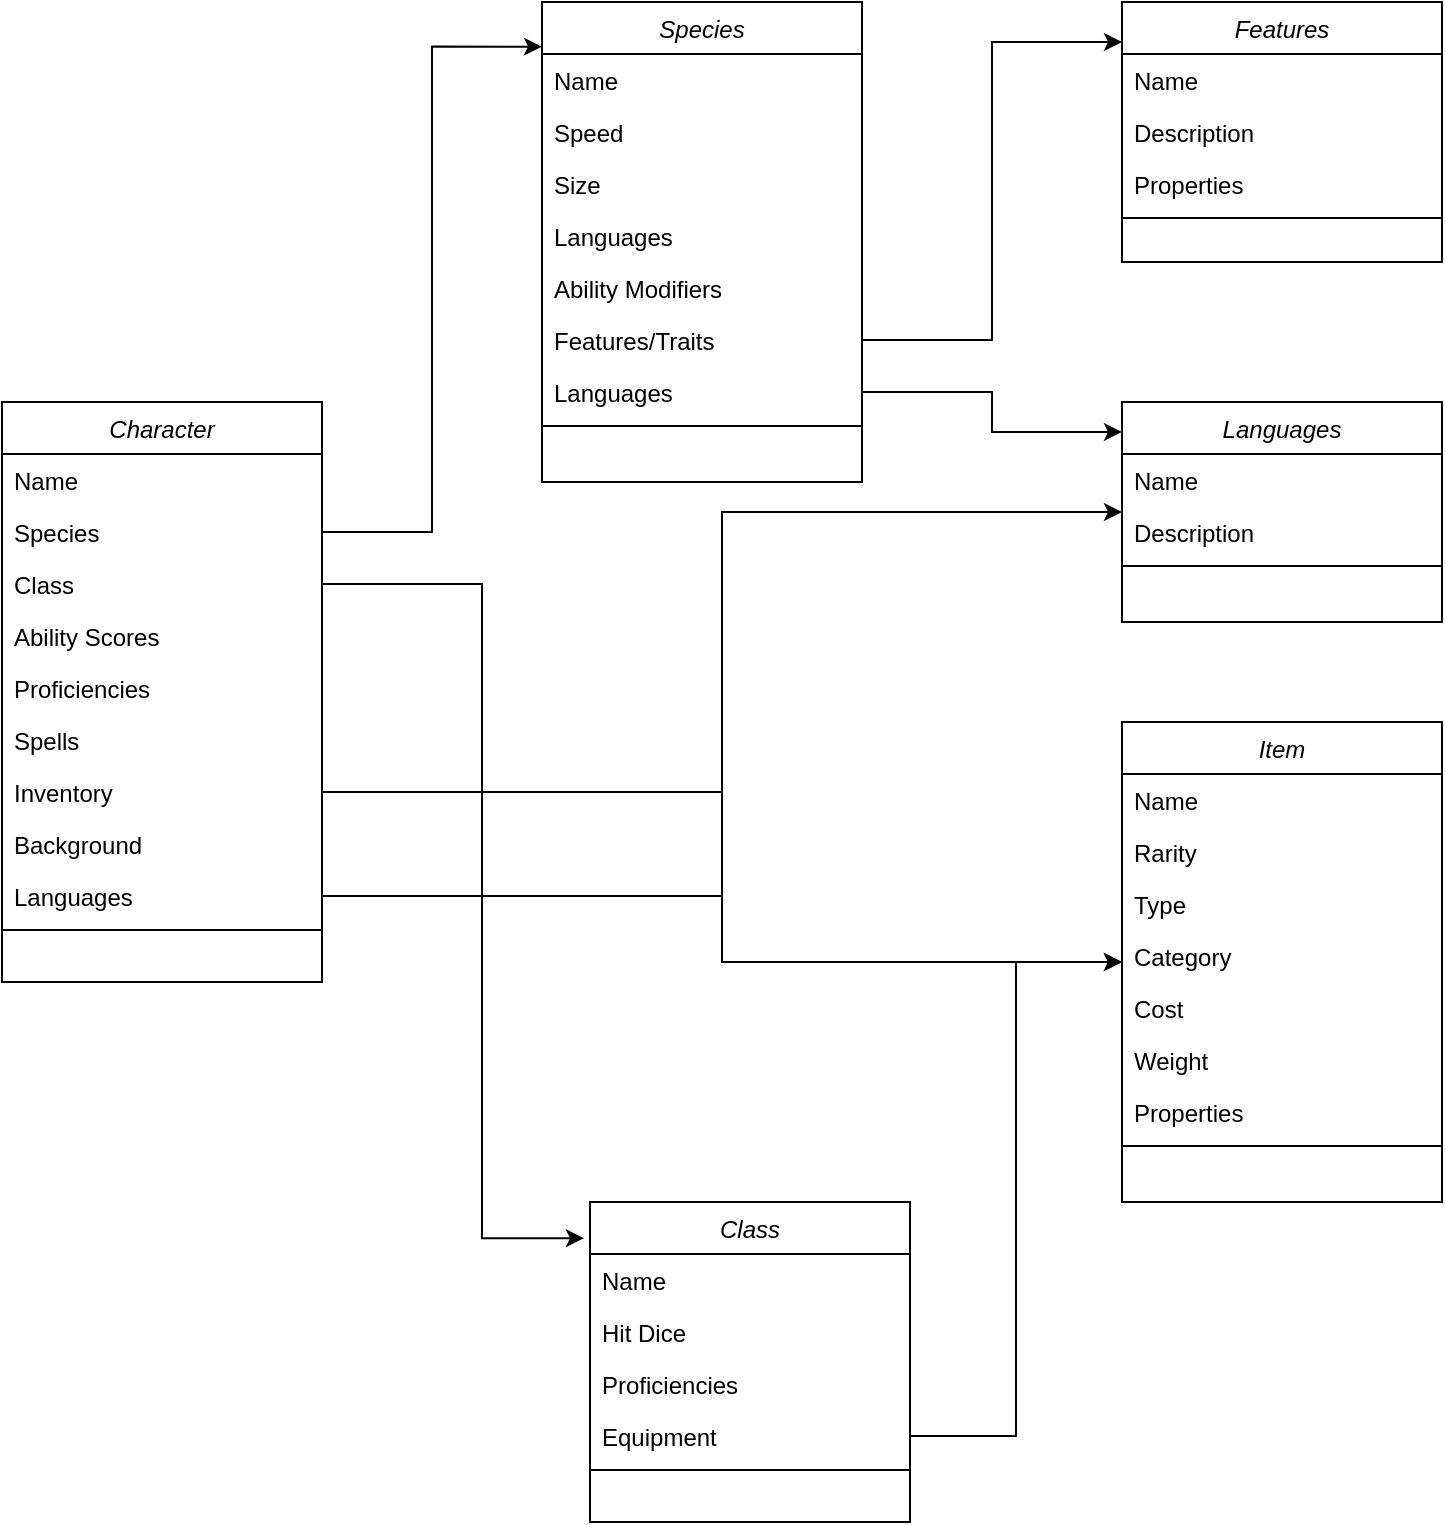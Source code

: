 <mxfile version="24.6.3" type="device">
  <diagram id="C5RBs43oDa-KdzZeNtuy" name="Page-1">
    <mxGraphModel dx="1434" dy="772" grid="1" gridSize="10" guides="1" tooltips="1" connect="1" arrows="1" fold="1" page="1" pageScale="1" pageWidth="827" pageHeight="1169" math="0" shadow="0">
      <root>
        <mxCell id="WIyWlLk6GJQsqaUBKTNV-0" />
        <mxCell id="WIyWlLk6GJQsqaUBKTNV-1" parent="WIyWlLk6GJQsqaUBKTNV-0" />
        <mxCell id="zkfFHV4jXpPFQw0GAbJ--0" value="Character" style="swimlane;fontStyle=2;align=center;verticalAlign=top;childLayout=stackLayout;horizontal=1;startSize=26;horizontalStack=0;resizeParent=1;resizeLast=0;collapsible=1;marginBottom=0;rounded=0;shadow=0;strokeWidth=1;" parent="WIyWlLk6GJQsqaUBKTNV-1" vertex="1">
          <mxGeometry x="120" y="480" width="160" height="290" as="geometry">
            <mxRectangle x="230" y="140" width="160" height="26" as="alternateBounds" />
          </mxGeometry>
        </mxCell>
        <mxCell id="zkfFHV4jXpPFQw0GAbJ--1" value="Name" style="text;align=left;verticalAlign=top;spacingLeft=4;spacingRight=4;overflow=hidden;rotatable=0;points=[[0,0.5],[1,0.5]];portConstraint=eastwest;" parent="zkfFHV4jXpPFQw0GAbJ--0" vertex="1">
          <mxGeometry y="26" width="160" height="26" as="geometry" />
        </mxCell>
        <mxCell id="EKusHTLfpIn0is_sULhd-37" value="Species" style="text;align=left;verticalAlign=top;spacingLeft=4;spacingRight=4;overflow=hidden;rotatable=0;points=[[0,0.5],[1,0.5]];portConstraint=eastwest;" vertex="1" parent="zkfFHV4jXpPFQw0GAbJ--0">
          <mxGeometry y="52" width="160" height="26" as="geometry" />
        </mxCell>
        <mxCell id="EKusHTLfpIn0is_sULhd-38" value="Class" style="text;align=left;verticalAlign=top;spacingLeft=4;spacingRight=4;overflow=hidden;rotatable=0;points=[[0,0.5],[1,0.5]];portConstraint=eastwest;" vertex="1" parent="zkfFHV4jXpPFQw0GAbJ--0">
          <mxGeometry y="78" width="160" height="26" as="geometry" />
        </mxCell>
        <mxCell id="EKusHTLfpIn0is_sULhd-39" value="Ability Scores" style="text;align=left;verticalAlign=top;spacingLeft=4;spacingRight=4;overflow=hidden;rotatable=0;points=[[0,0.5],[1,0.5]];portConstraint=eastwest;" vertex="1" parent="zkfFHV4jXpPFQw0GAbJ--0">
          <mxGeometry y="104" width="160" height="26" as="geometry" />
        </mxCell>
        <mxCell id="EKusHTLfpIn0is_sULhd-40" value="Proficiencies" style="text;align=left;verticalAlign=top;spacingLeft=4;spacingRight=4;overflow=hidden;rotatable=0;points=[[0,0.5],[1,0.5]];portConstraint=eastwest;" vertex="1" parent="zkfFHV4jXpPFQw0GAbJ--0">
          <mxGeometry y="130" width="160" height="26" as="geometry" />
        </mxCell>
        <mxCell id="EKusHTLfpIn0is_sULhd-41" value="Spells" style="text;align=left;verticalAlign=top;spacingLeft=4;spacingRight=4;overflow=hidden;rotatable=0;points=[[0,0.5],[1,0.5]];portConstraint=eastwest;" vertex="1" parent="zkfFHV4jXpPFQw0GAbJ--0">
          <mxGeometry y="156" width="160" height="26" as="geometry" />
        </mxCell>
        <mxCell id="EKusHTLfpIn0is_sULhd-42" value="Inventory" style="text;align=left;verticalAlign=top;spacingLeft=4;spacingRight=4;overflow=hidden;rotatable=0;points=[[0,0.5],[1,0.5]];portConstraint=eastwest;" vertex="1" parent="zkfFHV4jXpPFQw0GAbJ--0">
          <mxGeometry y="182" width="160" height="26" as="geometry" />
        </mxCell>
        <mxCell id="EKusHTLfpIn0is_sULhd-43" value="Background" style="text;align=left;verticalAlign=top;spacingLeft=4;spacingRight=4;overflow=hidden;rotatable=0;points=[[0,0.5],[1,0.5]];portConstraint=eastwest;" vertex="1" parent="zkfFHV4jXpPFQw0GAbJ--0">
          <mxGeometry y="208" width="160" height="26" as="geometry" />
        </mxCell>
        <mxCell id="EKusHTLfpIn0is_sULhd-44" value="Languages" style="text;align=left;verticalAlign=top;spacingLeft=4;spacingRight=4;overflow=hidden;rotatable=0;points=[[0,0.5],[1,0.5]];portConstraint=eastwest;" vertex="1" parent="zkfFHV4jXpPFQw0GAbJ--0">
          <mxGeometry y="234" width="160" height="26" as="geometry" />
        </mxCell>
        <mxCell id="zkfFHV4jXpPFQw0GAbJ--4" value="" style="line;html=1;strokeWidth=1;align=left;verticalAlign=middle;spacingTop=-1;spacingLeft=3;spacingRight=3;rotatable=0;labelPosition=right;points=[];portConstraint=eastwest;" parent="zkfFHV4jXpPFQw0GAbJ--0" vertex="1">
          <mxGeometry y="260" width="160" height="8" as="geometry" />
        </mxCell>
        <mxCell id="EKusHTLfpIn0is_sULhd-0" value="Species" style="swimlane;fontStyle=2;align=center;verticalAlign=top;childLayout=stackLayout;horizontal=1;startSize=26;horizontalStack=0;resizeParent=1;resizeLast=0;collapsible=1;marginBottom=0;rounded=0;shadow=0;strokeWidth=1;" vertex="1" parent="WIyWlLk6GJQsqaUBKTNV-1">
          <mxGeometry x="390" y="280" width="160" height="240" as="geometry">
            <mxRectangle x="440" y="480" width="160" height="26" as="alternateBounds" />
          </mxGeometry>
        </mxCell>
        <mxCell id="EKusHTLfpIn0is_sULhd-1" value="Name" style="text;align=left;verticalAlign=top;spacingLeft=4;spacingRight=4;overflow=hidden;rotatable=0;points=[[0,0.5],[1,0.5]];portConstraint=eastwest;" vertex="1" parent="EKusHTLfpIn0is_sULhd-0">
          <mxGeometry y="26" width="160" height="26" as="geometry" />
        </mxCell>
        <mxCell id="EKusHTLfpIn0is_sULhd-9" value="Speed" style="text;align=left;verticalAlign=top;spacingLeft=4;spacingRight=4;overflow=hidden;rotatable=0;points=[[0,0.5],[1,0.5]];portConstraint=eastwest;" vertex="1" parent="EKusHTLfpIn0is_sULhd-0">
          <mxGeometry y="52" width="160" height="26" as="geometry" />
        </mxCell>
        <mxCell id="EKusHTLfpIn0is_sULhd-10" value="Size" style="text;align=left;verticalAlign=top;spacingLeft=4;spacingRight=4;overflow=hidden;rotatable=0;points=[[0,0.5],[1,0.5]];portConstraint=eastwest;" vertex="1" parent="EKusHTLfpIn0is_sULhd-0">
          <mxGeometry y="78" width="160" height="26" as="geometry" />
        </mxCell>
        <mxCell id="EKusHTLfpIn0is_sULhd-11" value="Languages" style="text;align=left;verticalAlign=top;spacingLeft=4;spacingRight=4;overflow=hidden;rotatable=0;points=[[0,0.5],[1,0.5]];portConstraint=eastwest;" vertex="1" parent="EKusHTLfpIn0is_sULhd-0">
          <mxGeometry y="104" width="160" height="26" as="geometry" />
        </mxCell>
        <mxCell id="EKusHTLfpIn0is_sULhd-13" value="Ability Modifiers" style="text;align=left;verticalAlign=top;spacingLeft=4;spacingRight=4;overflow=hidden;rotatable=0;points=[[0,0.5],[1,0.5]];portConstraint=eastwest;" vertex="1" parent="EKusHTLfpIn0is_sULhd-0">
          <mxGeometry y="130" width="160" height="26" as="geometry" />
        </mxCell>
        <mxCell id="EKusHTLfpIn0is_sULhd-14" value="Features/Traits" style="text;align=left;verticalAlign=top;spacingLeft=4;spacingRight=4;overflow=hidden;rotatable=0;points=[[0,0.5],[1,0.5]];portConstraint=eastwest;" vertex="1" parent="EKusHTLfpIn0is_sULhd-0">
          <mxGeometry y="156" width="160" height="26" as="geometry" />
        </mxCell>
        <mxCell id="EKusHTLfpIn0is_sULhd-45" value="Languages" style="text;align=left;verticalAlign=top;spacingLeft=4;spacingRight=4;overflow=hidden;rotatable=0;points=[[0,0.5],[1,0.5]];portConstraint=eastwest;" vertex="1" parent="EKusHTLfpIn0is_sULhd-0">
          <mxGeometry y="182" width="160" height="26" as="geometry" />
        </mxCell>
        <mxCell id="EKusHTLfpIn0is_sULhd-2" value="" style="line;html=1;strokeWidth=1;align=left;verticalAlign=middle;spacingTop=-1;spacingLeft=3;spacingRight=3;rotatable=0;labelPosition=right;points=[];portConstraint=eastwest;" vertex="1" parent="EKusHTLfpIn0is_sULhd-0">
          <mxGeometry y="208" width="160" height="8" as="geometry" />
        </mxCell>
        <mxCell id="EKusHTLfpIn0is_sULhd-3" value="Class" style="swimlane;fontStyle=2;align=center;verticalAlign=top;childLayout=stackLayout;horizontal=1;startSize=26;horizontalStack=0;resizeParent=1;resizeLast=0;collapsible=1;marginBottom=0;rounded=0;shadow=0;strokeWidth=1;" vertex="1" parent="WIyWlLk6GJQsqaUBKTNV-1">
          <mxGeometry x="414" y="880" width="160" height="160" as="geometry">
            <mxRectangle x="414" y="880" width="160" height="26" as="alternateBounds" />
          </mxGeometry>
        </mxCell>
        <mxCell id="EKusHTLfpIn0is_sULhd-4" value="Name" style="text;align=left;verticalAlign=top;spacingLeft=4;spacingRight=4;overflow=hidden;rotatable=0;points=[[0,0.5],[1,0.5]];portConstraint=eastwest;" vertex="1" parent="EKusHTLfpIn0is_sULhd-3">
          <mxGeometry y="26" width="160" height="26" as="geometry" />
        </mxCell>
        <mxCell id="EKusHTLfpIn0is_sULhd-34" value="Hit Dice" style="text;align=left;verticalAlign=top;spacingLeft=4;spacingRight=4;overflow=hidden;rotatable=0;points=[[0,0.5],[1,0.5]];portConstraint=eastwest;" vertex="1" parent="EKusHTLfpIn0is_sULhd-3">
          <mxGeometry y="52" width="160" height="26" as="geometry" />
        </mxCell>
        <mxCell id="EKusHTLfpIn0is_sULhd-35" value="Proficiencies" style="text;align=left;verticalAlign=top;spacingLeft=4;spacingRight=4;overflow=hidden;rotatable=0;points=[[0,0.5],[1,0.5]];portConstraint=eastwest;" vertex="1" parent="EKusHTLfpIn0is_sULhd-3">
          <mxGeometry y="78" width="160" height="26" as="geometry" />
        </mxCell>
        <mxCell id="EKusHTLfpIn0is_sULhd-36" value="Equipment" style="text;align=left;verticalAlign=top;spacingLeft=4;spacingRight=4;overflow=hidden;rotatable=0;points=[[0,0.5],[1,0.5]];portConstraint=eastwest;" vertex="1" parent="EKusHTLfpIn0is_sULhd-3">
          <mxGeometry y="104" width="160" height="26" as="geometry" />
        </mxCell>
        <mxCell id="EKusHTLfpIn0is_sULhd-5" value="" style="line;html=1;strokeWidth=1;align=left;verticalAlign=middle;spacingTop=-1;spacingLeft=3;spacingRight=3;rotatable=0;labelPosition=right;points=[];portConstraint=eastwest;" vertex="1" parent="EKusHTLfpIn0is_sULhd-3">
          <mxGeometry y="130" width="160" height="8" as="geometry" />
        </mxCell>
        <mxCell id="EKusHTLfpIn0is_sULhd-6" value="Item" style="swimlane;fontStyle=2;align=center;verticalAlign=top;childLayout=stackLayout;horizontal=1;startSize=26;horizontalStack=0;resizeParent=1;resizeLast=0;collapsible=1;marginBottom=0;rounded=0;shadow=0;strokeWidth=1;" vertex="1" parent="WIyWlLk6GJQsqaUBKTNV-1">
          <mxGeometry x="680" y="640" width="160" height="240" as="geometry">
            <mxRectangle x="680" y="640" width="160" height="26" as="alternateBounds" />
          </mxGeometry>
        </mxCell>
        <mxCell id="EKusHTLfpIn0is_sULhd-7" value="Name" style="text;align=left;verticalAlign=top;spacingLeft=4;spacingRight=4;overflow=hidden;rotatable=0;points=[[0,0.5],[1,0.5]];portConstraint=eastwest;" vertex="1" parent="EKusHTLfpIn0is_sULhd-6">
          <mxGeometry y="26" width="160" height="26" as="geometry" />
        </mxCell>
        <mxCell id="EKusHTLfpIn0is_sULhd-15" value="Rarity" style="text;align=left;verticalAlign=top;spacingLeft=4;spacingRight=4;overflow=hidden;rotatable=0;points=[[0,0.5],[1,0.5]];portConstraint=eastwest;" vertex="1" parent="EKusHTLfpIn0is_sULhd-6">
          <mxGeometry y="52" width="160" height="26" as="geometry" />
        </mxCell>
        <mxCell id="EKusHTLfpIn0is_sULhd-20" value="Type" style="text;align=left;verticalAlign=top;spacingLeft=4;spacingRight=4;overflow=hidden;rotatable=0;points=[[0,0.5],[1,0.5]];portConstraint=eastwest;" vertex="1" parent="EKusHTLfpIn0is_sULhd-6">
          <mxGeometry y="78" width="160" height="26" as="geometry" />
        </mxCell>
        <mxCell id="EKusHTLfpIn0is_sULhd-21" value="Category" style="text;align=left;verticalAlign=top;spacingLeft=4;spacingRight=4;overflow=hidden;rotatable=0;points=[[0,0.5],[1,0.5]];portConstraint=eastwest;" vertex="1" parent="EKusHTLfpIn0is_sULhd-6">
          <mxGeometry y="104" width="160" height="26" as="geometry" />
        </mxCell>
        <mxCell id="EKusHTLfpIn0is_sULhd-22" value="Cost" style="text;align=left;verticalAlign=top;spacingLeft=4;spacingRight=4;overflow=hidden;rotatable=0;points=[[0,0.5],[1,0.5]];portConstraint=eastwest;" vertex="1" parent="EKusHTLfpIn0is_sULhd-6">
          <mxGeometry y="130" width="160" height="26" as="geometry" />
        </mxCell>
        <mxCell id="EKusHTLfpIn0is_sULhd-23" value="Weight" style="text;align=left;verticalAlign=top;spacingLeft=4;spacingRight=4;overflow=hidden;rotatable=0;points=[[0,0.5],[1,0.5]];portConstraint=eastwest;" vertex="1" parent="EKusHTLfpIn0is_sULhd-6">
          <mxGeometry y="156" width="160" height="26" as="geometry" />
        </mxCell>
        <mxCell id="EKusHTLfpIn0is_sULhd-24" value="Properties" style="text;align=left;verticalAlign=top;spacingLeft=4;spacingRight=4;overflow=hidden;rotatable=0;points=[[0,0.5],[1,0.5]];portConstraint=eastwest;" vertex="1" parent="EKusHTLfpIn0is_sULhd-6">
          <mxGeometry y="182" width="160" height="26" as="geometry" />
        </mxCell>
        <mxCell id="EKusHTLfpIn0is_sULhd-8" value="" style="line;html=1;strokeWidth=1;align=left;verticalAlign=middle;spacingTop=-1;spacingLeft=3;spacingRight=3;rotatable=0;labelPosition=right;points=[];portConstraint=eastwest;" vertex="1" parent="EKusHTLfpIn0is_sULhd-6">
          <mxGeometry y="208" width="160" height="8" as="geometry" />
        </mxCell>
        <mxCell id="EKusHTLfpIn0is_sULhd-25" value="Languages" style="swimlane;fontStyle=2;align=center;verticalAlign=top;childLayout=stackLayout;horizontal=1;startSize=26;horizontalStack=0;resizeParent=1;resizeLast=0;collapsible=1;marginBottom=0;rounded=0;shadow=0;strokeWidth=1;" vertex="1" parent="WIyWlLk6GJQsqaUBKTNV-1">
          <mxGeometry x="680" y="480" width="160" height="110" as="geometry">
            <mxRectangle x="680" y="436" width="160" height="26" as="alternateBounds" />
          </mxGeometry>
        </mxCell>
        <mxCell id="EKusHTLfpIn0is_sULhd-26" value="Name" style="text;align=left;verticalAlign=top;spacingLeft=4;spacingRight=4;overflow=hidden;rotatable=0;points=[[0,0.5],[1,0.5]];portConstraint=eastwest;" vertex="1" parent="EKusHTLfpIn0is_sULhd-25">
          <mxGeometry y="26" width="160" height="26" as="geometry" />
        </mxCell>
        <mxCell id="EKusHTLfpIn0is_sULhd-28" value="Description" style="text;align=left;verticalAlign=top;spacingLeft=4;spacingRight=4;overflow=hidden;rotatable=0;points=[[0,0.5],[1,0.5]];portConstraint=eastwest;" vertex="1" parent="EKusHTLfpIn0is_sULhd-25">
          <mxGeometry y="52" width="160" height="26" as="geometry" />
        </mxCell>
        <mxCell id="EKusHTLfpIn0is_sULhd-27" value="" style="line;html=1;strokeWidth=1;align=left;verticalAlign=middle;spacingTop=-1;spacingLeft=3;spacingRight=3;rotatable=0;labelPosition=right;points=[];portConstraint=eastwest;" vertex="1" parent="EKusHTLfpIn0is_sULhd-25">
          <mxGeometry y="78" width="160" height="8" as="geometry" />
        </mxCell>
        <mxCell id="EKusHTLfpIn0is_sULhd-29" value="Features" style="swimlane;fontStyle=2;align=center;verticalAlign=top;childLayout=stackLayout;horizontal=1;startSize=26;horizontalStack=0;resizeParent=1;resizeLast=0;collapsible=1;marginBottom=0;rounded=0;shadow=0;strokeWidth=1;" vertex="1" parent="WIyWlLk6GJQsqaUBKTNV-1">
          <mxGeometry x="680" y="280" width="160" height="130" as="geometry">
            <mxRectangle x="680" y="280" width="160" height="26" as="alternateBounds" />
          </mxGeometry>
        </mxCell>
        <mxCell id="EKusHTLfpIn0is_sULhd-30" value="Name" style="text;align=left;verticalAlign=top;spacingLeft=4;spacingRight=4;overflow=hidden;rotatable=0;points=[[0,0.5],[1,0.5]];portConstraint=eastwest;" vertex="1" parent="EKusHTLfpIn0is_sULhd-29">
          <mxGeometry y="26" width="160" height="26" as="geometry" />
        </mxCell>
        <mxCell id="EKusHTLfpIn0is_sULhd-31" value="Description" style="text;align=left;verticalAlign=top;spacingLeft=4;spacingRight=4;overflow=hidden;rotatable=0;points=[[0,0.5],[1,0.5]];portConstraint=eastwest;" vertex="1" parent="EKusHTLfpIn0is_sULhd-29">
          <mxGeometry y="52" width="160" height="26" as="geometry" />
        </mxCell>
        <mxCell id="EKusHTLfpIn0is_sULhd-33" value="Properties" style="text;align=left;verticalAlign=top;spacingLeft=4;spacingRight=4;overflow=hidden;rotatable=0;points=[[0,0.5],[1,0.5]];portConstraint=eastwest;" vertex="1" parent="EKusHTLfpIn0is_sULhd-29">
          <mxGeometry y="78" width="160" height="26" as="geometry" />
        </mxCell>
        <mxCell id="EKusHTLfpIn0is_sULhd-32" value="" style="line;html=1;strokeWidth=1;align=left;verticalAlign=middle;spacingTop=-1;spacingLeft=3;spacingRight=3;rotatable=0;labelPosition=right;points=[];portConstraint=eastwest;" vertex="1" parent="EKusHTLfpIn0is_sULhd-29">
          <mxGeometry y="104" width="160" height="8" as="geometry" />
        </mxCell>
        <mxCell id="EKusHTLfpIn0is_sULhd-46" style="edgeStyle=orthogonalEdgeStyle;rounded=0;orthogonalLoop=1;jettySize=auto;html=1;entryX=0;entryY=0.093;entryDx=0;entryDy=0;entryPerimeter=0;" edge="1" parent="WIyWlLk6GJQsqaUBKTNV-1" source="EKusHTLfpIn0is_sULhd-37" target="EKusHTLfpIn0is_sULhd-0">
          <mxGeometry relative="1" as="geometry" />
        </mxCell>
        <mxCell id="EKusHTLfpIn0is_sULhd-47" style="edgeStyle=orthogonalEdgeStyle;rounded=0;orthogonalLoop=1;jettySize=auto;html=1;entryX=-0.019;entryY=0.113;entryDx=0;entryDy=0;entryPerimeter=0;" edge="1" parent="WIyWlLk6GJQsqaUBKTNV-1" source="EKusHTLfpIn0is_sULhd-38" target="EKusHTLfpIn0is_sULhd-3">
          <mxGeometry relative="1" as="geometry">
            <Array as="points">
              <mxPoint x="360" y="571" />
              <mxPoint x="360" y="898" />
            </Array>
          </mxGeometry>
        </mxCell>
        <mxCell id="EKusHTLfpIn0is_sULhd-49" style="edgeStyle=orthogonalEdgeStyle;rounded=0;orthogonalLoop=1;jettySize=auto;html=1;exitX=1;exitY=0.5;exitDx=0;exitDy=0;entryX=0;entryY=0.136;entryDx=0;entryDy=0;entryPerimeter=0;" edge="1" parent="WIyWlLk6GJQsqaUBKTNV-1" source="EKusHTLfpIn0is_sULhd-45" target="EKusHTLfpIn0is_sULhd-25">
          <mxGeometry relative="1" as="geometry" />
        </mxCell>
        <mxCell id="EKusHTLfpIn0is_sULhd-50" style="edgeStyle=orthogonalEdgeStyle;rounded=0;orthogonalLoop=1;jettySize=auto;html=1;exitX=1;exitY=0.5;exitDx=0;exitDy=0;entryX=0;entryY=0.154;entryDx=0;entryDy=0;entryPerimeter=0;" edge="1" parent="WIyWlLk6GJQsqaUBKTNV-1" source="EKusHTLfpIn0is_sULhd-14" target="EKusHTLfpIn0is_sULhd-29">
          <mxGeometry relative="1" as="geometry" />
        </mxCell>
        <mxCell id="EKusHTLfpIn0is_sULhd-51" style="edgeStyle=orthogonalEdgeStyle;rounded=0;orthogonalLoop=1;jettySize=auto;html=1;exitX=1;exitY=0.5;exitDx=0;exitDy=0;entryX=0;entryY=0.5;entryDx=0;entryDy=0;" edge="1" parent="WIyWlLk6GJQsqaUBKTNV-1" source="EKusHTLfpIn0is_sULhd-44" target="EKusHTLfpIn0is_sULhd-25">
          <mxGeometry relative="1" as="geometry" />
        </mxCell>
        <mxCell id="EKusHTLfpIn0is_sULhd-52" style="edgeStyle=orthogonalEdgeStyle;rounded=0;orthogonalLoop=1;jettySize=auto;html=1;exitX=1;exitY=0.5;exitDx=0;exitDy=0;entryX=0;entryY=0.5;entryDx=0;entryDy=0;" edge="1" parent="WIyWlLk6GJQsqaUBKTNV-1" source="EKusHTLfpIn0is_sULhd-42" target="EKusHTLfpIn0is_sULhd-6">
          <mxGeometry relative="1" as="geometry" />
        </mxCell>
        <mxCell id="EKusHTLfpIn0is_sULhd-53" style="edgeStyle=orthogonalEdgeStyle;rounded=0;orthogonalLoop=1;jettySize=auto;html=1;exitX=1;exitY=0.5;exitDx=0;exitDy=0;entryX=0;entryY=0.5;entryDx=0;entryDy=0;" edge="1" parent="WIyWlLk6GJQsqaUBKTNV-1" source="EKusHTLfpIn0is_sULhd-36" target="EKusHTLfpIn0is_sULhd-6">
          <mxGeometry relative="1" as="geometry" />
        </mxCell>
      </root>
    </mxGraphModel>
  </diagram>
</mxfile>
